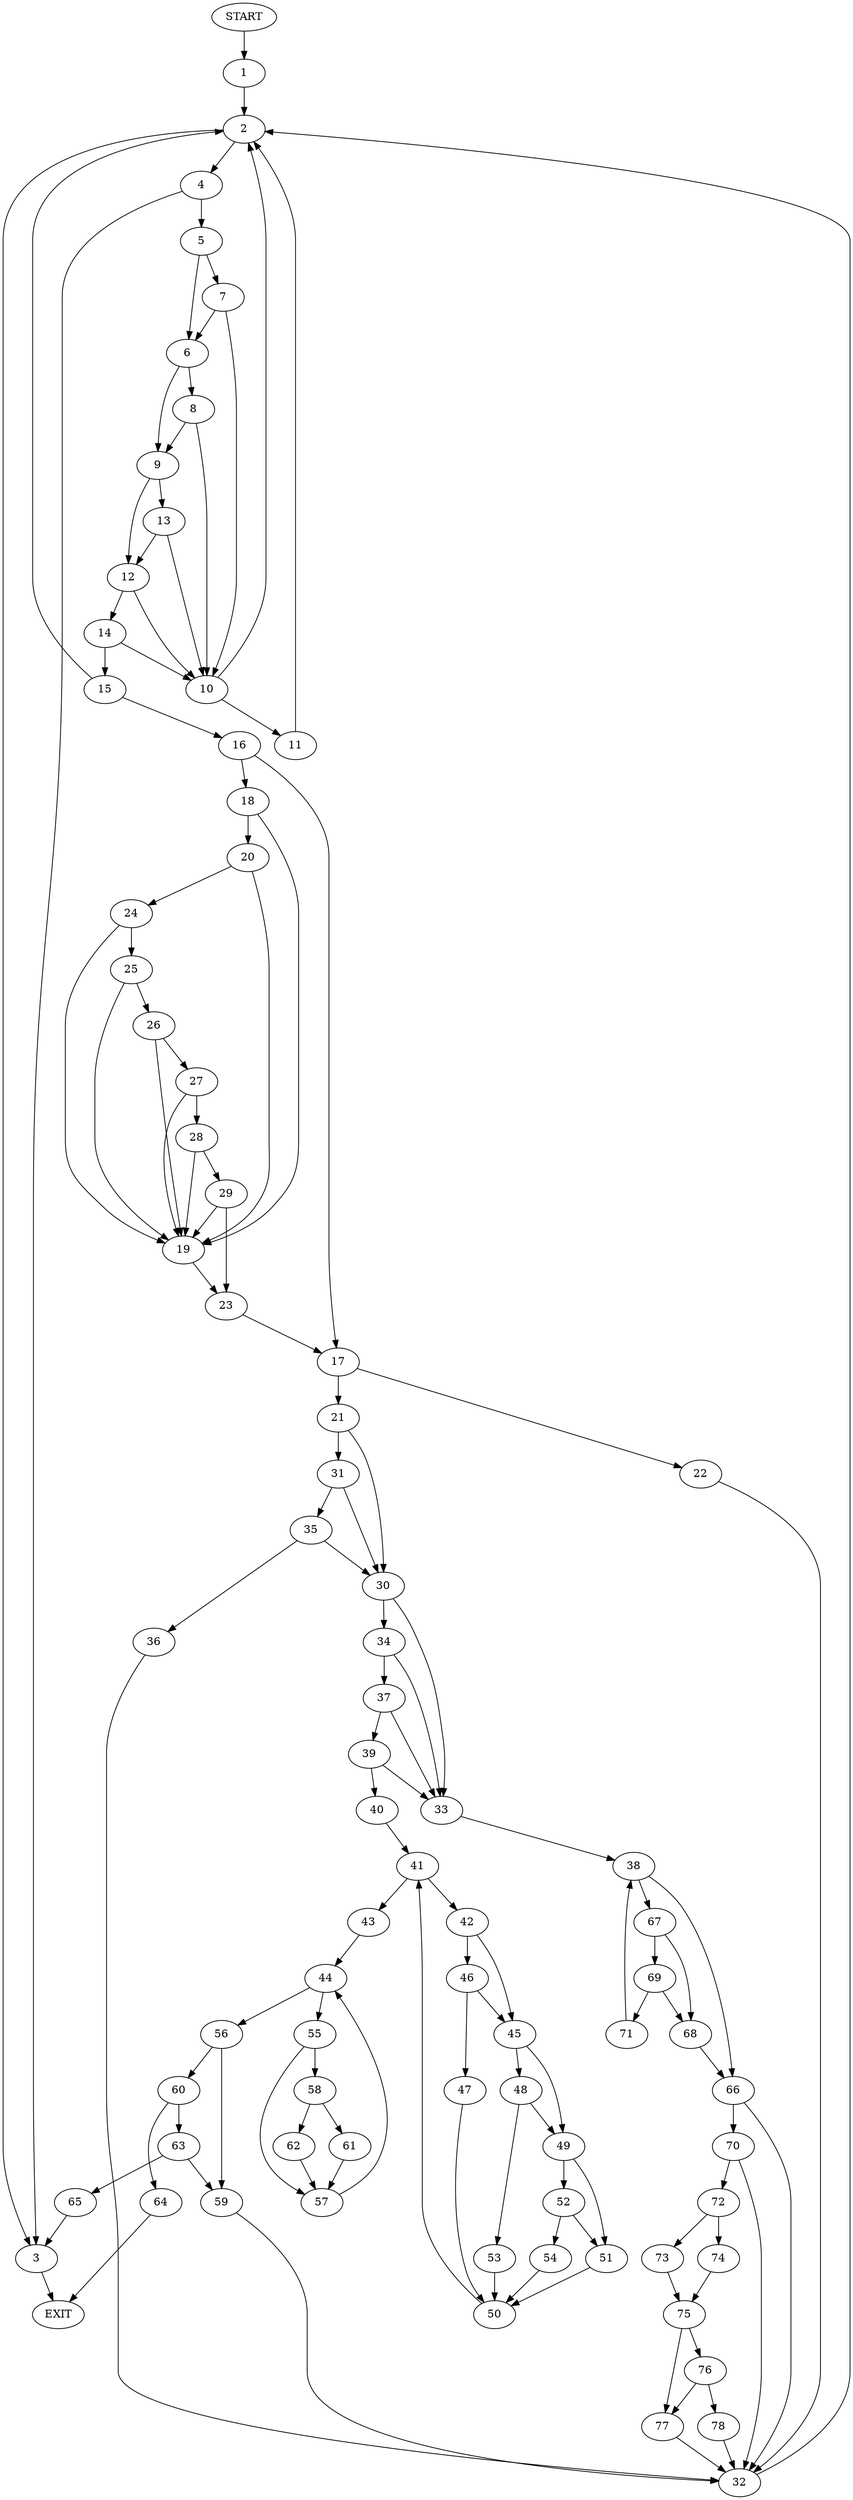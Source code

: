 digraph {
0 [label="START"]
79 [label="EXIT"]
0 -> 1
1 -> 2
2 -> 3
2 -> 4
4 -> 3
4 -> 5
3 -> 79
5 -> 6
5 -> 7
6 -> 8
6 -> 9
7 -> 6
7 -> 10
10 -> 11
10 -> 2
8 -> 9
8 -> 10
9 -> 12
9 -> 13
12 -> 14
12 -> 10
13 -> 12
13 -> 10
14 -> 15
14 -> 10
15 -> 2
15 -> 16
11 -> 2
16 -> 17
16 -> 18
18 -> 19
18 -> 20
17 -> 21
17 -> 22
19 -> 23
20 -> 19
20 -> 24
24 -> 19
24 -> 25
25 -> 26
25 -> 19
26 -> 19
26 -> 27
27 -> 19
27 -> 28
28 -> 19
28 -> 29
29 -> 19
29 -> 23
23 -> 17
21 -> 30
21 -> 31
22 -> 32
32 -> 2
30 -> 33
30 -> 34
31 -> 35
31 -> 30
35 -> 30
35 -> 36
36 -> 32
34 -> 33
34 -> 37
33 -> 38
37 -> 39
37 -> 33
39 -> 33
39 -> 40
40 -> 41
41 -> 42
41 -> 43
43 -> 44
42 -> 45
42 -> 46
46 -> 47
46 -> 45
45 -> 48
45 -> 49
47 -> 50
50 -> 41
49 -> 51
49 -> 52
48 -> 49
48 -> 53
53 -> 50
52 -> 51
52 -> 54
51 -> 50
54 -> 50
44 -> 55
44 -> 56
55 -> 57
55 -> 58
56 -> 59
56 -> 60
57 -> 44
58 -> 61
58 -> 62
62 -> 57
61 -> 57
59 -> 32
60 -> 63
60 -> 64
63 -> 59
63 -> 65
64 -> 79
65 -> 3
38 -> 66
38 -> 67
67 -> 68
67 -> 69
66 -> 70
66 -> 32
69 -> 68
69 -> 71
68 -> 66
71 -> 38
70 -> 72
70 -> 32
72 -> 73
72 -> 74
73 -> 75
74 -> 75
75 -> 76
75 -> 77
76 -> 78
76 -> 77
77 -> 32
78 -> 32
}
